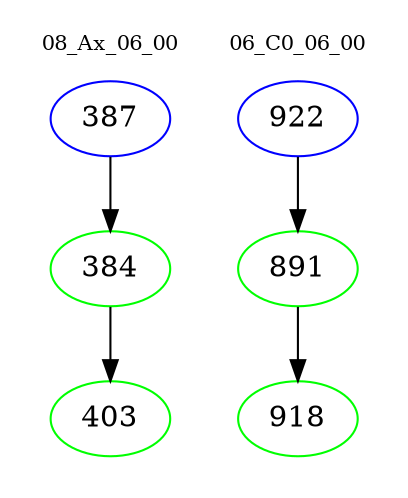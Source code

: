 digraph{
subgraph cluster_0 {
color = white
label = "08_Ax_06_00";
fontsize=10;
T0_387 [label="387", color="blue"]
T0_387 -> T0_384 [color="black"]
T0_384 [label="384", color="green"]
T0_384 -> T0_403 [color="black"]
T0_403 [label="403", color="green"]
}
subgraph cluster_1 {
color = white
label = "06_C0_06_00";
fontsize=10;
T1_922 [label="922", color="blue"]
T1_922 -> T1_891 [color="black"]
T1_891 [label="891", color="green"]
T1_891 -> T1_918 [color="black"]
T1_918 [label="918", color="green"]
}
}
